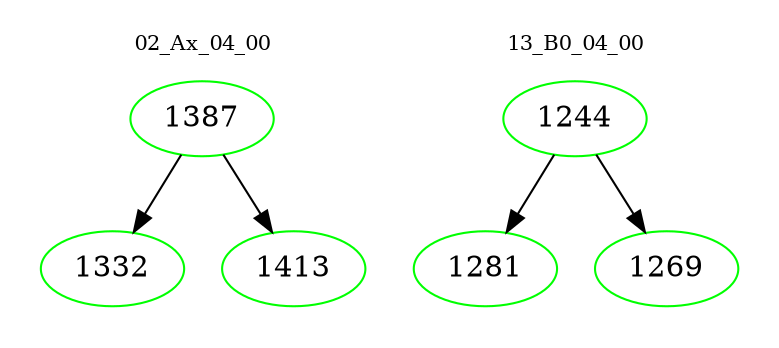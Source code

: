 digraph{
subgraph cluster_0 {
color = white
label = "02_Ax_04_00";
fontsize=10;
T0_1387 [label="1387", color="green"]
T0_1387 -> T0_1332 [color="black"]
T0_1332 [label="1332", color="green"]
T0_1387 -> T0_1413 [color="black"]
T0_1413 [label="1413", color="green"]
}
subgraph cluster_1 {
color = white
label = "13_B0_04_00";
fontsize=10;
T1_1244 [label="1244", color="green"]
T1_1244 -> T1_1281 [color="black"]
T1_1281 [label="1281", color="green"]
T1_1244 -> T1_1269 [color="black"]
T1_1269 [label="1269", color="green"]
}
}
